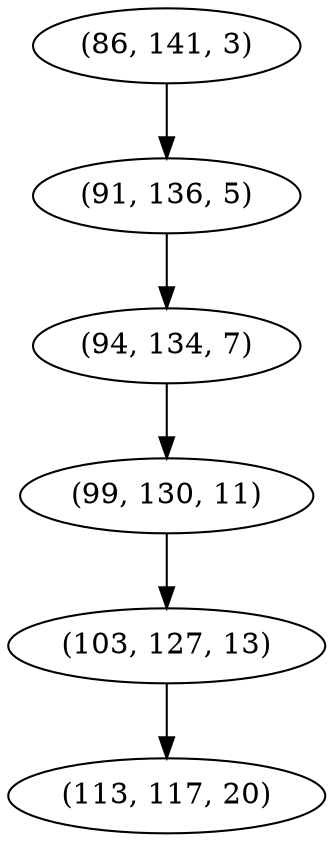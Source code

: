 digraph tree {
    "(86, 141, 3)";
    "(91, 136, 5)";
    "(94, 134, 7)";
    "(99, 130, 11)";
    "(103, 127, 13)";
    "(113, 117, 20)";
    "(86, 141, 3)" -> "(91, 136, 5)";
    "(91, 136, 5)" -> "(94, 134, 7)";
    "(94, 134, 7)" -> "(99, 130, 11)";
    "(99, 130, 11)" -> "(103, 127, 13)";
    "(103, 127, 13)" -> "(113, 117, 20)";
}
